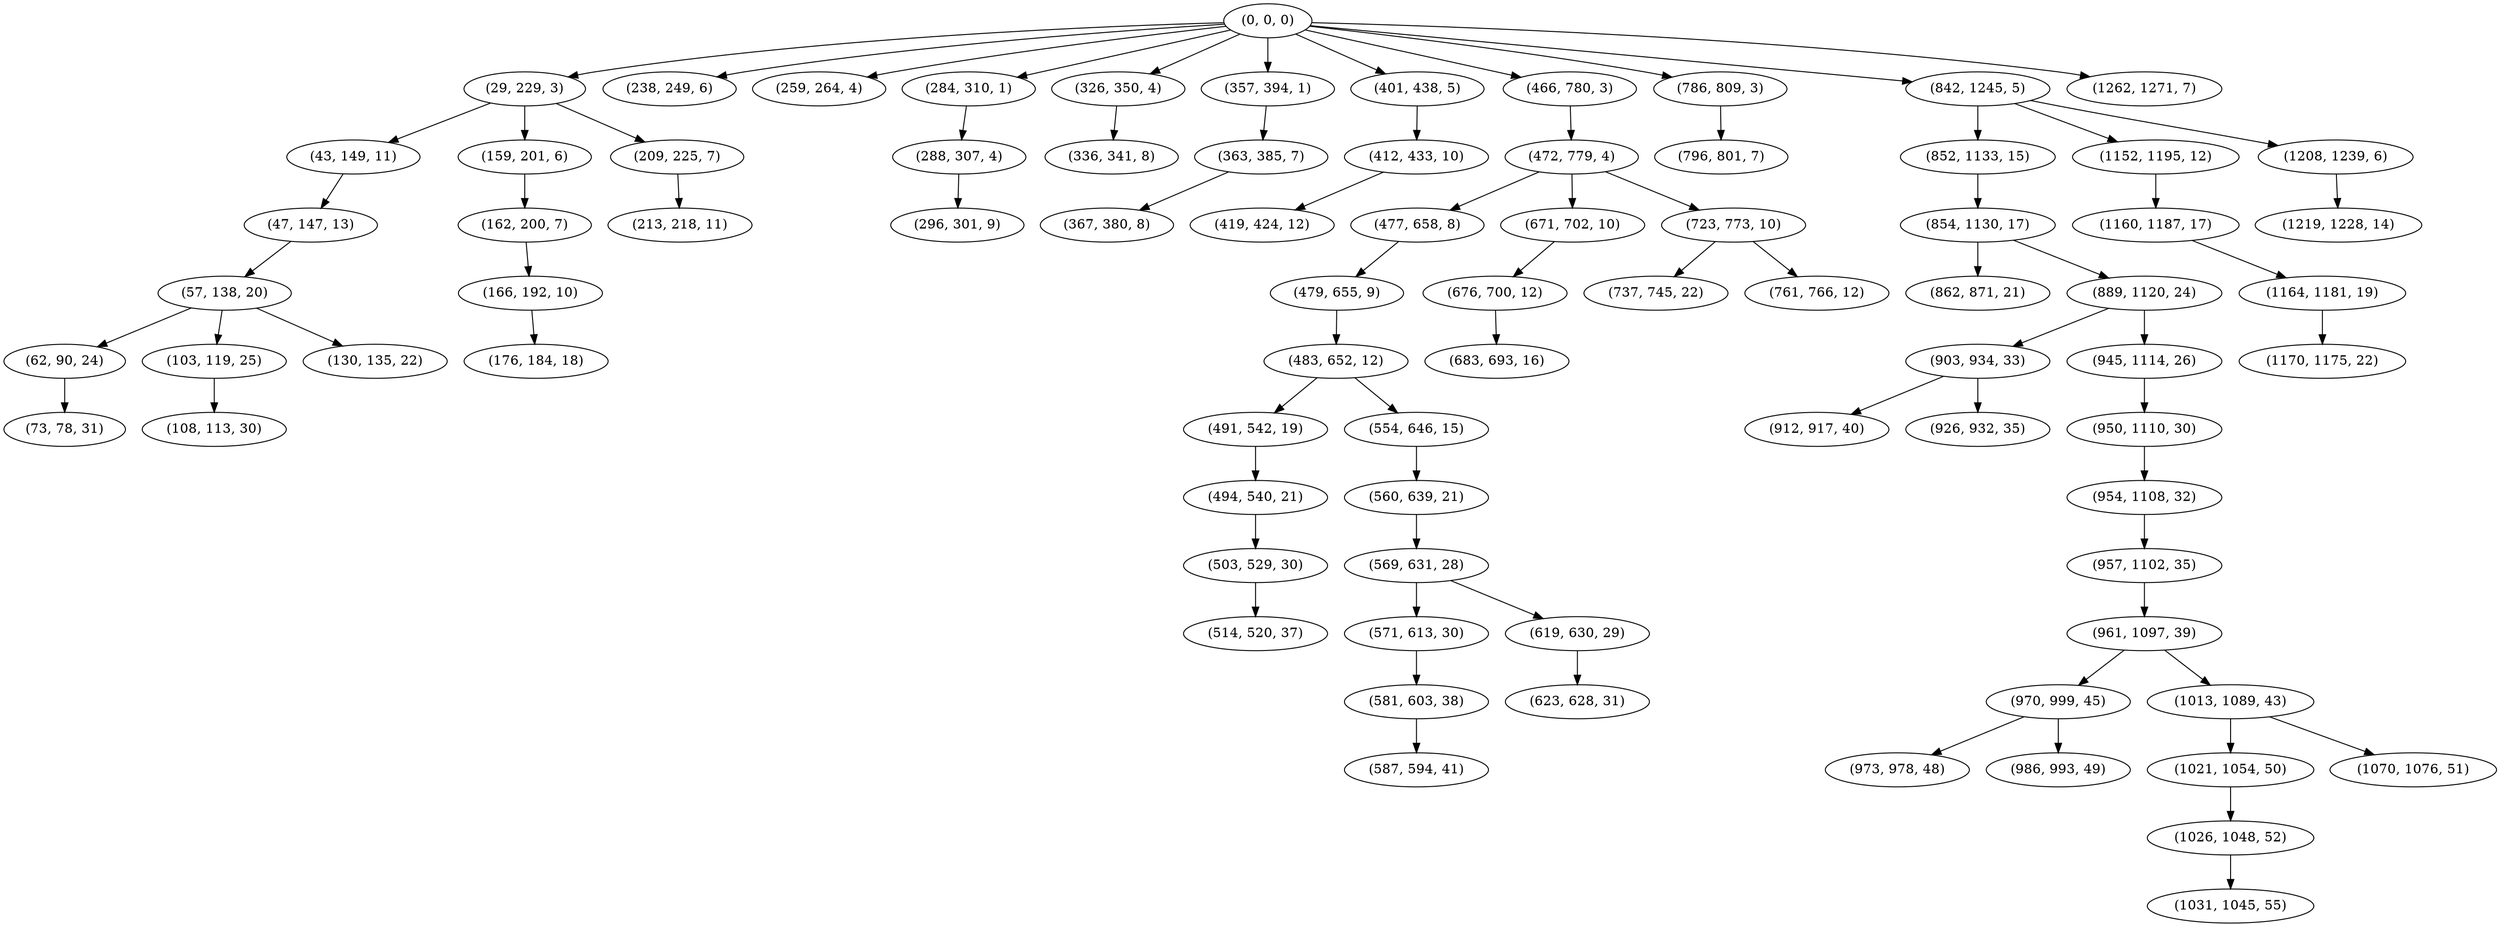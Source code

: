 digraph tree {
    "(0, 0, 0)";
    "(29, 229, 3)";
    "(43, 149, 11)";
    "(47, 147, 13)";
    "(57, 138, 20)";
    "(62, 90, 24)";
    "(73, 78, 31)";
    "(103, 119, 25)";
    "(108, 113, 30)";
    "(130, 135, 22)";
    "(159, 201, 6)";
    "(162, 200, 7)";
    "(166, 192, 10)";
    "(176, 184, 18)";
    "(209, 225, 7)";
    "(213, 218, 11)";
    "(238, 249, 6)";
    "(259, 264, 4)";
    "(284, 310, 1)";
    "(288, 307, 4)";
    "(296, 301, 9)";
    "(326, 350, 4)";
    "(336, 341, 8)";
    "(357, 394, 1)";
    "(363, 385, 7)";
    "(367, 380, 8)";
    "(401, 438, 5)";
    "(412, 433, 10)";
    "(419, 424, 12)";
    "(466, 780, 3)";
    "(472, 779, 4)";
    "(477, 658, 8)";
    "(479, 655, 9)";
    "(483, 652, 12)";
    "(491, 542, 19)";
    "(494, 540, 21)";
    "(503, 529, 30)";
    "(514, 520, 37)";
    "(554, 646, 15)";
    "(560, 639, 21)";
    "(569, 631, 28)";
    "(571, 613, 30)";
    "(581, 603, 38)";
    "(587, 594, 41)";
    "(619, 630, 29)";
    "(623, 628, 31)";
    "(671, 702, 10)";
    "(676, 700, 12)";
    "(683, 693, 16)";
    "(723, 773, 10)";
    "(737, 745, 22)";
    "(761, 766, 12)";
    "(786, 809, 3)";
    "(796, 801, 7)";
    "(842, 1245, 5)";
    "(852, 1133, 15)";
    "(854, 1130, 17)";
    "(862, 871, 21)";
    "(889, 1120, 24)";
    "(903, 934, 33)";
    "(912, 917, 40)";
    "(926, 932, 35)";
    "(945, 1114, 26)";
    "(950, 1110, 30)";
    "(954, 1108, 32)";
    "(957, 1102, 35)";
    "(961, 1097, 39)";
    "(970, 999, 45)";
    "(973, 978, 48)";
    "(986, 993, 49)";
    "(1013, 1089, 43)";
    "(1021, 1054, 50)";
    "(1026, 1048, 52)";
    "(1031, 1045, 55)";
    "(1070, 1076, 51)";
    "(1152, 1195, 12)";
    "(1160, 1187, 17)";
    "(1164, 1181, 19)";
    "(1170, 1175, 22)";
    "(1208, 1239, 6)";
    "(1219, 1228, 14)";
    "(1262, 1271, 7)";
    "(0, 0, 0)" -> "(29, 229, 3)";
    "(0, 0, 0)" -> "(238, 249, 6)";
    "(0, 0, 0)" -> "(259, 264, 4)";
    "(0, 0, 0)" -> "(284, 310, 1)";
    "(0, 0, 0)" -> "(326, 350, 4)";
    "(0, 0, 0)" -> "(357, 394, 1)";
    "(0, 0, 0)" -> "(401, 438, 5)";
    "(0, 0, 0)" -> "(466, 780, 3)";
    "(0, 0, 0)" -> "(786, 809, 3)";
    "(0, 0, 0)" -> "(842, 1245, 5)";
    "(0, 0, 0)" -> "(1262, 1271, 7)";
    "(29, 229, 3)" -> "(43, 149, 11)";
    "(29, 229, 3)" -> "(159, 201, 6)";
    "(29, 229, 3)" -> "(209, 225, 7)";
    "(43, 149, 11)" -> "(47, 147, 13)";
    "(47, 147, 13)" -> "(57, 138, 20)";
    "(57, 138, 20)" -> "(62, 90, 24)";
    "(57, 138, 20)" -> "(103, 119, 25)";
    "(57, 138, 20)" -> "(130, 135, 22)";
    "(62, 90, 24)" -> "(73, 78, 31)";
    "(103, 119, 25)" -> "(108, 113, 30)";
    "(159, 201, 6)" -> "(162, 200, 7)";
    "(162, 200, 7)" -> "(166, 192, 10)";
    "(166, 192, 10)" -> "(176, 184, 18)";
    "(209, 225, 7)" -> "(213, 218, 11)";
    "(284, 310, 1)" -> "(288, 307, 4)";
    "(288, 307, 4)" -> "(296, 301, 9)";
    "(326, 350, 4)" -> "(336, 341, 8)";
    "(357, 394, 1)" -> "(363, 385, 7)";
    "(363, 385, 7)" -> "(367, 380, 8)";
    "(401, 438, 5)" -> "(412, 433, 10)";
    "(412, 433, 10)" -> "(419, 424, 12)";
    "(466, 780, 3)" -> "(472, 779, 4)";
    "(472, 779, 4)" -> "(477, 658, 8)";
    "(472, 779, 4)" -> "(671, 702, 10)";
    "(472, 779, 4)" -> "(723, 773, 10)";
    "(477, 658, 8)" -> "(479, 655, 9)";
    "(479, 655, 9)" -> "(483, 652, 12)";
    "(483, 652, 12)" -> "(491, 542, 19)";
    "(483, 652, 12)" -> "(554, 646, 15)";
    "(491, 542, 19)" -> "(494, 540, 21)";
    "(494, 540, 21)" -> "(503, 529, 30)";
    "(503, 529, 30)" -> "(514, 520, 37)";
    "(554, 646, 15)" -> "(560, 639, 21)";
    "(560, 639, 21)" -> "(569, 631, 28)";
    "(569, 631, 28)" -> "(571, 613, 30)";
    "(569, 631, 28)" -> "(619, 630, 29)";
    "(571, 613, 30)" -> "(581, 603, 38)";
    "(581, 603, 38)" -> "(587, 594, 41)";
    "(619, 630, 29)" -> "(623, 628, 31)";
    "(671, 702, 10)" -> "(676, 700, 12)";
    "(676, 700, 12)" -> "(683, 693, 16)";
    "(723, 773, 10)" -> "(737, 745, 22)";
    "(723, 773, 10)" -> "(761, 766, 12)";
    "(786, 809, 3)" -> "(796, 801, 7)";
    "(842, 1245, 5)" -> "(852, 1133, 15)";
    "(842, 1245, 5)" -> "(1152, 1195, 12)";
    "(842, 1245, 5)" -> "(1208, 1239, 6)";
    "(852, 1133, 15)" -> "(854, 1130, 17)";
    "(854, 1130, 17)" -> "(862, 871, 21)";
    "(854, 1130, 17)" -> "(889, 1120, 24)";
    "(889, 1120, 24)" -> "(903, 934, 33)";
    "(889, 1120, 24)" -> "(945, 1114, 26)";
    "(903, 934, 33)" -> "(912, 917, 40)";
    "(903, 934, 33)" -> "(926, 932, 35)";
    "(945, 1114, 26)" -> "(950, 1110, 30)";
    "(950, 1110, 30)" -> "(954, 1108, 32)";
    "(954, 1108, 32)" -> "(957, 1102, 35)";
    "(957, 1102, 35)" -> "(961, 1097, 39)";
    "(961, 1097, 39)" -> "(970, 999, 45)";
    "(961, 1097, 39)" -> "(1013, 1089, 43)";
    "(970, 999, 45)" -> "(973, 978, 48)";
    "(970, 999, 45)" -> "(986, 993, 49)";
    "(1013, 1089, 43)" -> "(1021, 1054, 50)";
    "(1013, 1089, 43)" -> "(1070, 1076, 51)";
    "(1021, 1054, 50)" -> "(1026, 1048, 52)";
    "(1026, 1048, 52)" -> "(1031, 1045, 55)";
    "(1152, 1195, 12)" -> "(1160, 1187, 17)";
    "(1160, 1187, 17)" -> "(1164, 1181, 19)";
    "(1164, 1181, 19)" -> "(1170, 1175, 22)";
    "(1208, 1239, 6)" -> "(1219, 1228, 14)";
}
